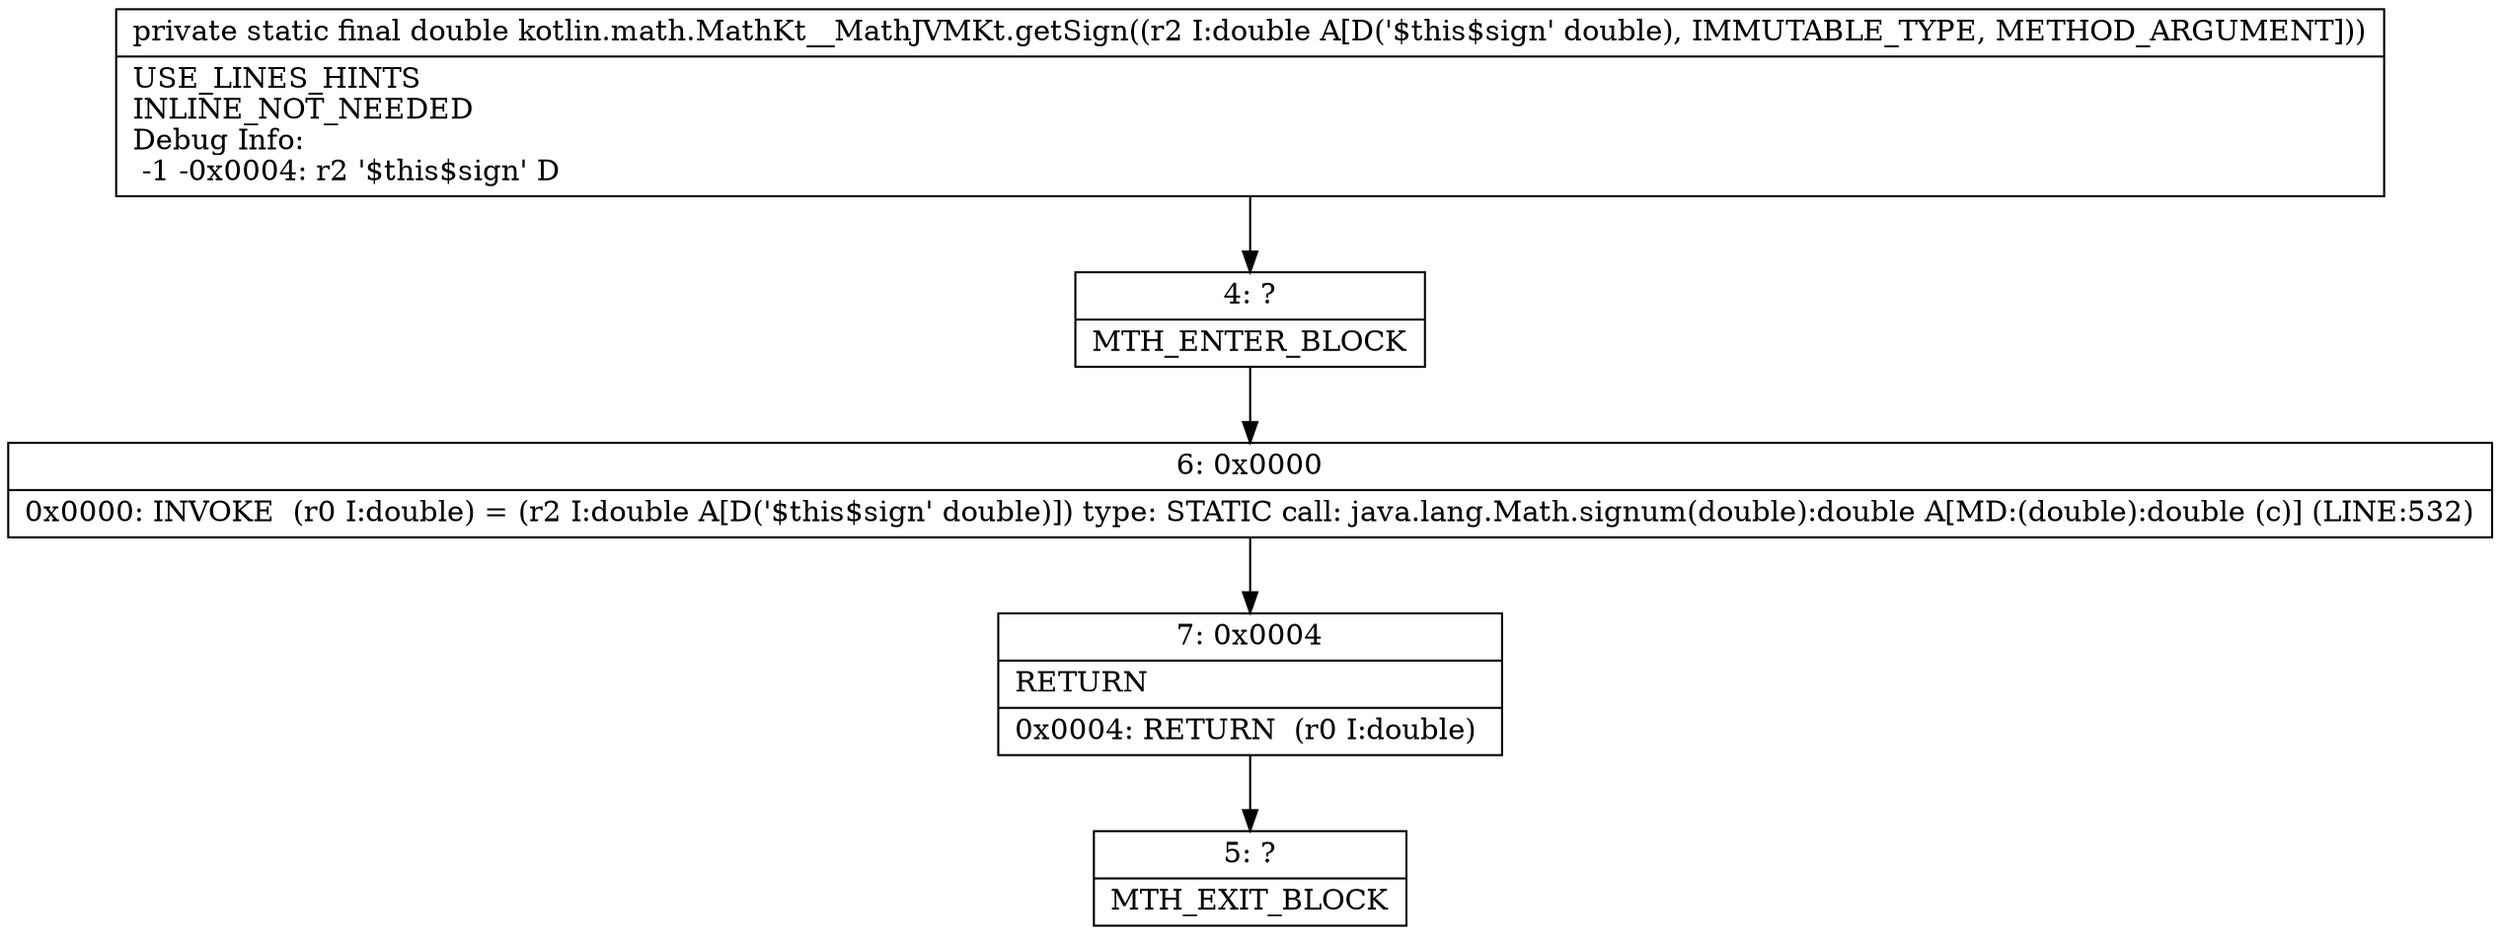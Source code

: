 digraph "CFG forkotlin.math.MathKt__MathJVMKt.getSign(D)D" {
Node_4 [shape=record,label="{4\:\ ?|MTH_ENTER_BLOCK\l}"];
Node_6 [shape=record,label="{6\:\ 0x0000|0x0000: INVOKE  (r0 I:double) = (r2 I:double A[D('$this$sign' double)]) type: STATIC call: java.lang.Math.signum(double):double A[MD:(double):double (c)] (LINE:532)\l}"];
Node_7 [shape=record,label="{7\:\ 0x0004|RETURN\l|0x0004: RETURN  (r0 I:double) \l}"];
Node_5 [shape=record,label="{5\:\ ?|MTH_EXIT_BLOCK\l}"];
MethodNode[shape=record,label="{private static final double kotlin.math.MathKt__MathJVMKt.getSign((r2 I:double A[D('$this$sign' double), IMMUTABLE_TYPE, METHOD_ARGUMENT]))  | USE_LINES_HINTS\lINLINE_NOT_NEEDED\lDebug Info:\l  \-1 \-0x0004: r2 '$this$sign' D\l}"];
MethodNode -> Node_4;Node_4 -> Node_6;
Node_6 -> Node_7;
Node_7 -> Node_5;
}

